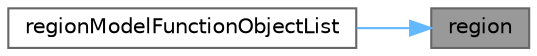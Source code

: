 digraph "region"
{
 // LATEX_PDF_SIZE
  bgcolor="transparent";
  edge [fontname=Helvetica,fontsize=10,labelfontname=Helvetica,labelfontsize=10];
  node [fontname=Helvetica,fontsize=10,shape=box,height=0.2,width=0.4];
  rankdir="RL";
  Node1 [id="Node000001",label="region",height=0.2,width=0.4,color="gray40", fillcolor="grey60", style="filled", fontcolor="black",tooltip=" "];
  Node1 -> Node2 [id="edge1_Node000001_Node000002",dir="back",color="steelblue1",style="solid",tooltip=" "];
  Node2 [id="Node000002",label="regionModelFunctionObjectList",height=0.2,width=0.4,color="grey40", fillcolor="white", style="filled",URL="$classFoam_1_1regionModels_1_1regionModelFunctionObjectList.html#afa984a0a2a911bd993cb89a0169a605a",tooltip=" "];
}
